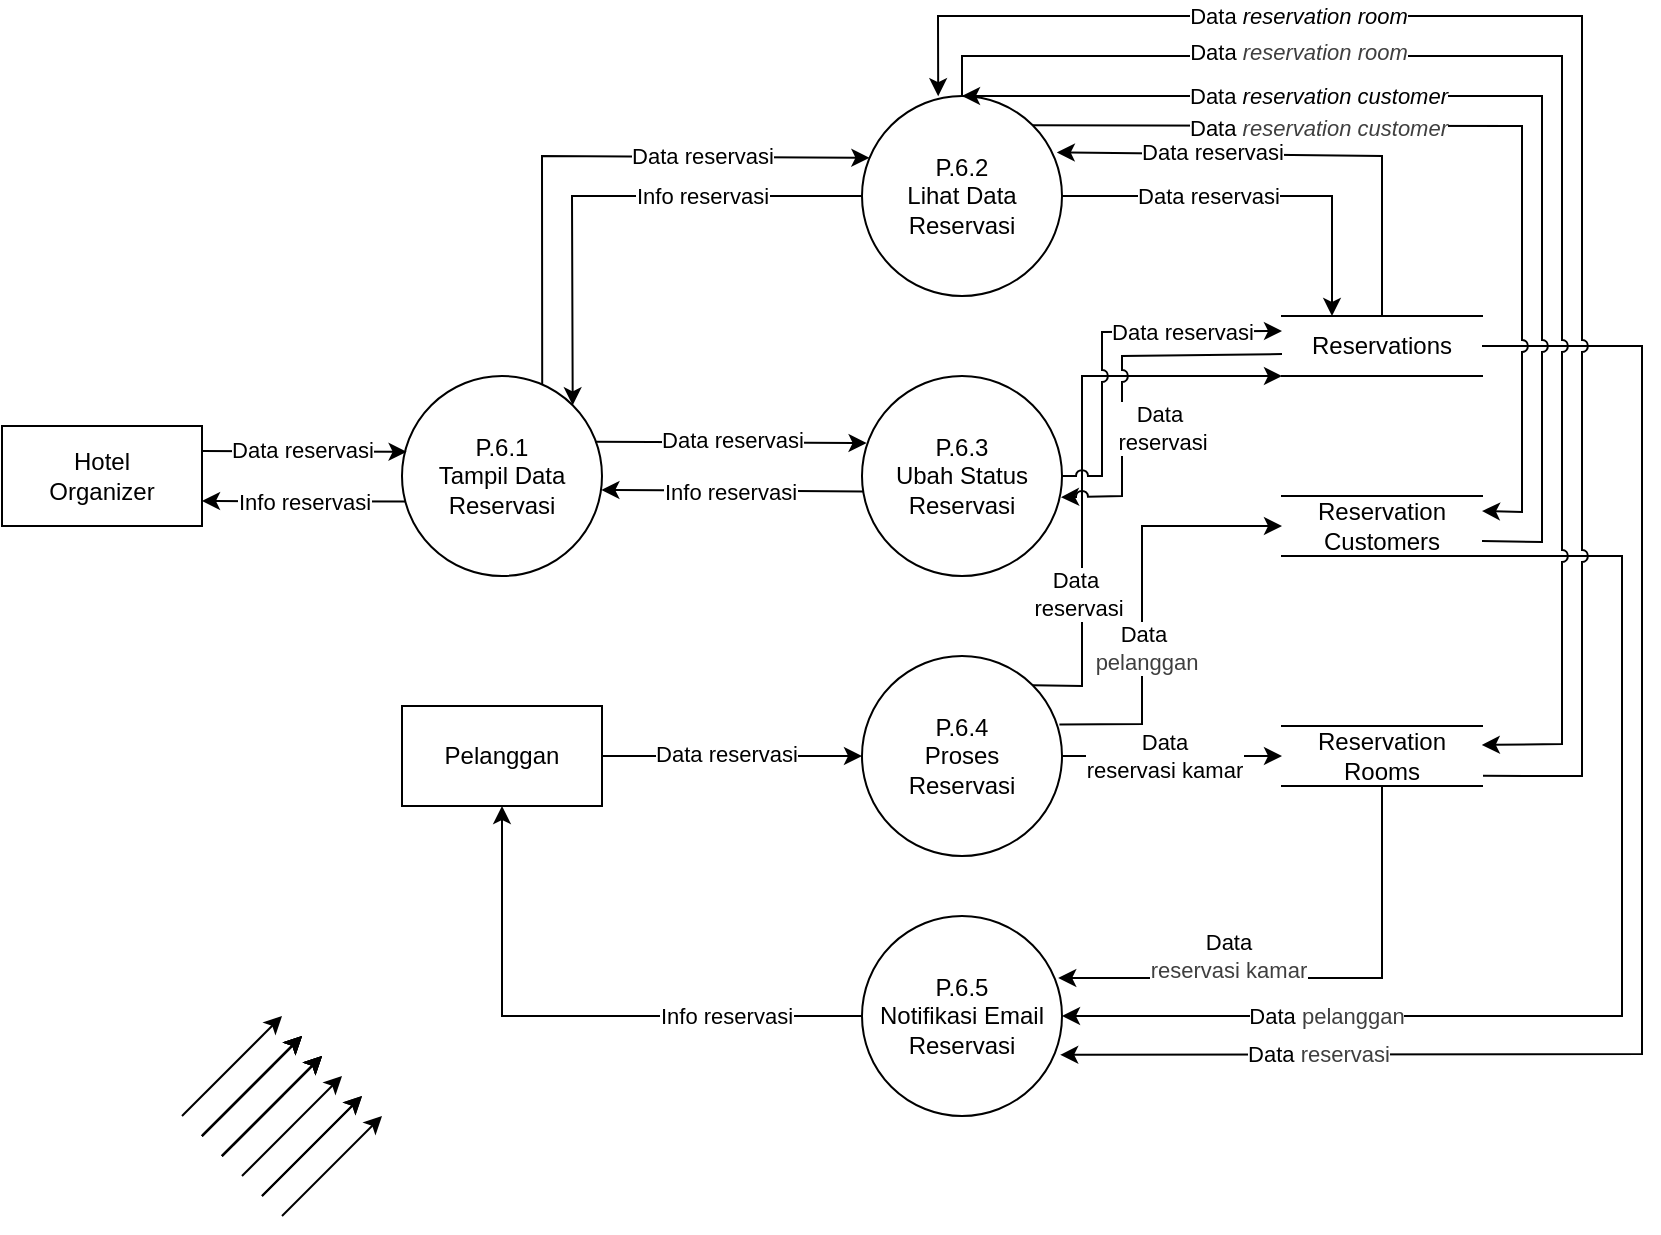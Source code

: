 <mxfile>
    <diagram id="VbZlhddtmWWC4KqhwTg3" name="Page-1">
        <mxGraphModel dx="1094" dy="572" grid="1" gridSize="10" guides="1" tooltips="1" connect="1" arrows="1" fold="1" page="1" pageScale="1" pageWidth="850" pageHeight="1100" math="0" shadow="0">
            <root>
                <mxCell id="0"/>
                <mxCell id="1" parent="0"/>
                <mxCell id="2" value="P.6.1&lt;div&gt;Tampil Data&lt;/div&gt;&lt;div&gt;Reservasi&lt;/div&gt;" style="shape=ellipse;html=1;dashed=0;whiteSpace=wrap;aspect=fixed;perimeter=ellipsePerimeter;" vertex="1" parent="1">
                    <mxGeometry x="260" y="280" width="100" height="100" as="geometry"/>
                </mxCell>
                <mxCell id="4" value="P.6.2&lt;div&gt;Lihat Data&lt;/div&gt;&lt;div&gt;Reservasi&lt;/div&gt;" style="shape=ellipse;html=1;dashed=0;whiteSpace=wrap;aspect=fixed;perimeter=ellipsePerimeter;" vertex="1" parent="1">
                    <mxGeometry x="490" y="140" width="100" height="100" as="geometry"/>
                </mxCell>
                <mxCell id="5" value="P.6.3&lt;div&gt;Ubah Status&lt;/div&gt;&lt;div&gt;Reservasi&lt;/div&gt;" style="shape=ellipse;html=1;dashed=0;whiteSpace=wrap;aspect=fixed;perimeter=ellipsePerimeter;" vertex="1" parent="1">
                    <mxGeometry x="490" y="280" width="100" height="100" as="geometry"/>
                </mxCell>
                <mxCell id="6" value="P.6.4&lt;div&gt;Proses&lt;br&gt;&lt;div&gt;Reservasi&lt;/div&gt;&lt;/div&gt;" style="shape=ellipse;html=1;dashed=0;whiteSpace=wrap;aspect=fixed;perimeter=ellipsePerimeter;" vertex="1" parent="1">
                    <mxGeometry x="490" y="420" width="100" height="100" as="geometry"/>
                </mxCell>
                <mxCell id="7" value="Hotel&lt;div&gt;Organizer&lt;/div&gt;" style="html=1;dashed=0;whiteSpace=wrap;" vertex="1" parent="1">
                    <mxGeometry x="60" y="305" width="100" height="50" as="geometry"/>
                </mxCell>
                <mxCell id="8" value="" style="endArrow=classic;html=1;rounded=0;curved=0;jumpStyle=arc;exitX=0.701;exitY=0.04;exitDx=0;exitDy=0;exitPerimeter=0;entryX=0.037;entryY=0.309;entryDx=0;entryDy=0;entryPerimeter=0;" edge="1" parent="1" source="2" target="4">
                    <mxGeometry width="50" height="50" relative="1" as="geometry">
                        <mxPoint x="370" y="440" as="sourcePoint"/>
                        <mxPoint x="420" y="390" as="targetPoint"/>
                        <Array as="points">
                            <mxPoint x="330" y="170"/>
                        </Array>
                    </mxGeometry>
                </mxCell>
                <mxCell id="46" value="Data reservasi" style="edgeLabel;html=1;align=center;verticalAlign=middle;resizable=0;points=[];" vertex="1" connectable="0" parent="8">
                    <mxGeometry x="0.269" y="1" relative="1" as="geometry">
                        <mxPoint x="18" as="offset"/>
                    </mxGeometry>
                </mxCell>
                <mxCell id="9" value="" style="endArrow=classic;html=1;rounded=0;curved=0;jumpStyle=arc;exitX=0.987;exitY=0.343;exitDx=0;exitDy=0;exitPerimeter=0;entryX=0;entryY=0.5;entryDx=0;entryDy=0;" edge="1" parent="1" source="6" target="54">
                    <mxGeometry width="50" height="50" relative="1" as="geometry">
                        <mxPoint x="700" y="575" as="sourcePoint"/>
                        <mxPoint x="750" y="525" as="targetPoint"/>
                        <Array as="points">
                            <mxPoint x="630" y="454"/>
                            <mxPoint x="630" y="355"/>
                        </Array>
                    </mxGeometry>
                </mxCell>
                <mxCell id="65" value="&lt;span style=&quot;scrollbar-color: rgb(226, 226, 226) rgb(251, 251, 251); color: rgb(0, 0, 0);&quot;&gt;Data&amp;nbsp;&lt;/span&gt;&lt;div style=&quot;scrollbar-color: rgb(226, 226, 226) rgb(251, 251, 251); color: rgb(63, 63, 63);&quot;&gt;pelanggan&lt;/div&gt;" style="edgeLabel;html=1;align=center;verticalAlign=middle;resizable=0;points=[];" vertex="1" connectable="0" parent="9">
                    <mxGeometry x="-0.244" y="-2" relative="1" as="geometry">
                        <mxPoint as="offset"/>
                    </mxGeometry>
                </mxCell>
                <mxCell id="10" value="" style="endArrow=classic;html=1;rounded=0;curved=0;jumpStyle=arc;exitX=0;exitY=0.5;exitDx=0;exitDy=0;entryX=1;entryY=0;entryDx=0;entryDy=0;" edge="1" parent="1" source="4" target="2">
                    <mxGeometry width="50" height="50" relative="1" as="geometry">
                        <mxPoint x="180" y="550" as="sourcePoint"/>
                        <mxPoint x="230" y="500" as="targetPoint"/>
                        <Array as="points">
                            <mxPoint x="450" y="190"/>
                            <mxPoint x="345" y="190"/>
                        </Array>
                    </mxGeometry>
                </mxCell>
                <mxCell id="45" value="Info reservasi" style="edgeLabel;html=1;align=center;verticalAlign=middle;resizable=0;points=[];" vertex="1" connectable="0" parent="10">
                    <mxGeometry x="-0.255" y="-1" relative="1" as="geometry">
                        <mxPoint x="13" y="1" as="offset"/>
                    </mxGeometry>
                </mxCell>
                <mxCell id="11" value="" style="endArrow=classic;html=1;rounded=0;curved=0;jumpStyle=arc;exitX=1;exitY=0;exitDx=0;exitDy=0;entryX=0;entryY=1;entryDx=0;entryDy=0;" edge="1" parent="1" source="6" target="53">
                    <mxGeometry width="50" height="50" relative="1" as="geometry">
                        <mxPoint x="710" y="560" as="sourcePoint"/>
                        <mxPoint x="760" y="510" as="targetPoint"/>
                        <Array as="points">
                            <mxPoint x="600" y="435"/>
                            <mxPoint x="600" y="280"/>
                        </Array>
                    </mxGeometry>
                </mxCell>
                <mxCell id="64" value="&lt;span style=&quot;scrollbar-color: rgb(226, 226, 226) rgb(251, 251, 251); color: rgb(0, 0, 0);&quot;&gt;Data&amp;nbsp;&lt;/span&gt;&lt;div style=&quot;color: rgb(63, 63, 63); scrollbar-color: rgb(226, 226, 226) rgb(251, 251, 251);&quot;&gt;&lt;span style=&quot;scrollbar-color: rgb(226, 226, 226) rgb(251, 251, 251); color: rgb(0, 0, 0);&quot;&gt;reservasi&lt;/span&gt;&lt;/div&gt;" style="edgeLabel;html=1;align=center;verticalAlign=middle;resizable=0;points=[];" vertex="1" connectable="0" parent="11">
                    <mxGeometry x="-0.496" y="2" relative="1" as="geometry">
                        <mxPoint as="offset"/>
                    </mxGeometry>
                </mxCell>
                <mxCell id="12" value="" style="endArrow=classic;html=1;rounded=0;curved=0;jumpStyle=arc;" edge="1" parent="1">
                    <mxGeometry width="50" height="50" relative="1" as="geometry">
                        <mxPoint x="150" y="650" as="sourcePoint"/>
                        <mxPoint x="200" y="600" as="targetPoint"/>
                    </mxGeometry>
                </mxCell>
                <mxCell id="13" value="" style="endArrow=classic;html=1;rounded=0;curved=0;jumpStyle=arc;entryX=1;entryY=0.75;entryDx=0;entryDy=0;exitX=0.019;exitY=0.628;exitDx=0;exitDy=0;exitPerimeter=0;" edge="1" parent="1" source="2" target="7">
                    <mxGeometry width="50" height="50" relative="1" as="geometry">
                        <mxPoint x="130" y="630" as="sourcePoint"/>
                        <mxPoint x="180" y="580" as="targetPoint"/>
                    </mxGeometry>
                </mxCell>
                <mxCell id="44" value="Info reservasi" style="edgeLabel;html=1;align=center;verticalAlign=middle;resizable=0;points=[];" vertex="1" connectable="0" parent="13">
                    <mxGeometry x="-0.105" relative="1" as="geometry">
                        <mxPoint x="-6" as="offset"/>
                    </mxGeometry>
                </mxCell>
                <mxCell id="14" value="" style="endArrow=classic;html=1;rounded=0;curved=0;jumpStyle=arc;entryX=0.5;entryY=1;entryDx=0;entryDy=0;exitX=0;exitY=0.5;exitDx=0;exitDy=0;" edge="1" parent="1" source="50" target="47">
                    <mxGeometry width="50" height="50" relative="1" as="geometry">
                        <mxPoint x="340" y="650" as="sourcePoint"/>
                        <mxPoint x="390" y="600" as="targetPoint"/>
                        <Array as="points">
                            <mxPoint x="310" y="600"/>
                        </Array>
                    </mxGeometry>
                </mxCell>
                <mxCell id="52" value="Info reservasi" style="edgeLabel;html=1;align=center;verticalAlign=middle;resizable=0;points=[];" vertex="1" connectable="0" parent="14">
                    <mxGeometry x="-0.268" y="-1" relative="1" as="geometry">
                        <mxPoint x="36" y="1" as="offset"/>
                    </mxGeometry>
                </mxCell>
                <mxCell id="15" value="" style="endArrow=classic;html=1;rounded=0;curved=0;jumpStyle=arc;exitX=1;exitY=1;exitDx=0;exitDy=0;entryX=1;entryY=0.5;entryDx=0;entryDy=0;" edge="1" parent="1" source="54" target="50">
                    <mxGeometry width="50" height="50" relative="1" as="geometry">
                        <mxPoint x="1040" y="495" as="sourcePoint"/>
                        <mxPoint x="1090" y="445" as="targetPoint"/>
                        <Array as="points">
                            <mxPoint x="870" y="370"/>
                            <mxPoint x="870" y="600"/>
                        </Array>
                    </mxGeometry>
                </mxCell>
                <mxCell id="68" value="&lt;span style=&quot;scrollbar-color: rgb(226, 226, 226) rgb(251, 251, 251); color: rgb(0, 0, 0);&quot;&gt;Data&amp;nbsp;&lt;/span&gt;&lt;span style=&quot;color: rgb(63, 63, 63); background-color: light-dark(#ffffff, var(--ge-dark-color, #121212));&quot;&gt;pelanggan&lt;/span&gt;" style="edgeLabel;html=1;align=center;verticalAlign=middle;resizable=0;points=[];" vertex="1" connectable="0" parent="15">
                    <mxGeometry x="0.545" y="1" relative="1" as="geometry">
                        <mxPoint y="-1" as="offset"/>
                    </mxGeometry>
                </mxCell>
                <mxCell id="16" value="" style="endArrow=classic;html=1;rounded=0;curved=0;jumpStyle=arc;" edge="1" parent="1">
                    <mxGeometry width="50" height="50" relative="1" as="geometry">
                        <mxPoint x="160" y="660" as="sourcePoint"/>
                        <mxPoint x="210" y="610" as="targetPoint"/>
                    </mxGeometry>
                </mxCell>
                <mxCell id="17" value="" style="endArrow=classic;html=1;rounded=0;curved=0;jumpStyle=arc;exitX=1;exitY=0.5;exitDx=0;exitDy=0;entryX=0;entryY=0.5;entryDx=0;entryDy=0;" edge="1" parent="1" source="47" target="6">
                    <mxGeometry width="50" height="50" relative="1" as="geometry">
                        <mxPoint x="375" y="580" as="sourcePoint"/>
                        <mxPoint x="425" y="530" as="targetPoint"/>
                    </mxGeometry>
                </mxCell>
                <mxCell id="51" value="Data reservasi" style="edgeLabel;html=1;align=center;verticalAlign=middle;resizable=0;points=[];" vertex="1" connectable="0" parent="17">
                    <mxGeometry x="-0.159" y="1" relative="1" as="geometry">
                        <mxPoint x="7" as="offset"/>
                    </mxGeometry>
                </mxCell>
                <mxCell id="18" value="" style="endArrow=classic;html=1;rounded=0;curved=0;jumpStyle=arc;exitX=1;exitY=0.5;exitDx=0;exitDy=0;entryX=0.991;entryY=0.694;entryDx=0;entryDy=0;entryPerimeter=0;" edge="1" parent="1" source="53" target="50">
                    <mxGeometry width="50" height="50" relative="1" as="geometry">
                        <mxPoint x="1030" y="625" as="sourcePoint"/>
                        <mxPoint x="1080" y="575" as="targetPoint"/>
                        <Array as="points">
                            <mxPoint x="880" y="265"/>
                            <mxPoint x="880" y="619"/>
                        </Array>
                    </mxGeometry>
                </mxCell>
                <mxCell id="69" value="&lt;span style=&quot;scrollbar-color: rgb(226, 226, 226) rgb(251, 251, 251); color: rgb(0, 0, 0);&quot;&gt;Data&amp;nbsp;&lt;/span&gt;&lt;span style=&quot;color: rgb(63, 63, 63); background-color: light-dark(#ffffff, var(--ge-dark-color, #121212));&quot;&gt;reservasi&lt;/span&gt;" style="edgeLabel;html=1;align=center;verticalAlign=middle;resizable=0;points=[];" vertex="1" connectable="0" parent="18">
                    <mxGeometry x="0.644" relative="1" as="geometry">
                        <mxPoint as="offset"/>
                    </mxGeometry>
                </mxCell>
                <mxCell id="19" value="" style="endArrow=classic;html=1;rounded=0;curved=0;jumpStyle=arc;" edge="1" parent="1">
                    <mxGeometry width="50" height="50" relative="1" as="geometry">
                        <mxPoint x="160" y="660" as="sourcePoint"/>
                        <mxPoint x="210" y="610" as="targetPoint"/>
                    </mxGeometry>
                </mxCell>
                <mxCell id="20" value="" style="endArrow=classic;html=1;rounded=0;curved=0;jumpStyle=arc;" edge="1" parent="1">
                    <mxGeometry width="50" height="50" relative="1" as="geometry">
                        <mxPoint x="170" y="670" as="sourcePoint"/>
                        <mxPoint x="220" y="620" as="targetPoint"/>
                    </mxGeometry>
                </mxCell>
                <mxCell id="21" value="" style="endArrow=classic;html=1;rounded=0;curved=0;jumpStyle=arc;exitX=0.966;exitY=0.329;exitDx=0;exitDy=0;exitPerimeter=0;entryX=0.023;entryY=0.335;entryDx=0;entryDy=0;entryPerimeter=0;" edge="1" parent="1" source="2" target="5">
                    <mxGeometry width="50" height="50" relative="1" as="geometry">
                        <mxPoint x="360" y="313" as="sourcePoint"/>
                        <mxPoint x="490" y="313" as="targetPoint"/>
                    </mxGeometry>
                </mxCell>
                <mxCell id="48" value="Data reservasi" style="edgeLabel;html=1;align=center;verticalAlign=middle;resizable=0;points=[];" vertex="1" connectable="0" parent="21">
                    <mxGeometry x="-0.35" y="3" relative="1" as="geometry">
                        <mxPoint x="24" y="2" as="offset"/>
                    </mxGeometry>
                </mxCell>
                <mxCell id="22" value="" style="endArrow=classic;html=1;rounded=0;curved=0;jumpStyle=arc;exitX=1;exitY=0.5;exitDx=0;exitDy=0;entryX=0;entryY=0.5;entryDx=0;entryDy=0;" edge="1" parent="1" source="6" target="55">
                    <mxGeometry width="50" height="50" relative="1" as="geometry">
                        <mxPoint x="710" y="590" as="sourcePoint"/>
                        <mxPoint x="760" y="540" as="targetPoint"/>
                    </mxGeometry>
                </mxCell>
                <mxCell id="66" value="Data&lt;div&gt;reservasi kamar&lt;/div&gt;" style="edgeLabel;html=1;align=center;verticalAlign=middle;resizable=0;points=[];" vertex="1" connectable="0" parent="22">
                    <mxGeometry x="-0.248" y="1" relative="1" as="geometry">
                        <mxPoint x="9" y="1" as="offset"/>
                    </mxGeometry>
                </mxCell>
                <mxCell id="23" value="" style="endArrow=classic;html=1;rounded=0;curved=0;jumpStyle=arc;" edge="1" parent="1">
                    <mxGeometry width="50" height="50" relative="1" as="geometry">
                        <mxPoint x="160" y="660" as="sourcePoint"/>
                        <mxPoint x="210" y="610" as="targetPoint"/>
                    </mxGeometry>
                </mxCell>
                <mxCell id="24" value="" style="endArrow=classic;html=1;rounded=0;curved=0;jumpStyle=arc;" edge="1" parent="1">
                    <mxGeometry width="50" height="50" relative="1" as="geometry">
                        <mxPoint x="170" y="670" as="sourcePoint"/>
                        <mxPoint x="220" y="620" as="targetPoint"/>
                    </mxGeometry>
                </mxCell>
                <mxCell id="25" value="" style="endArrow=classic;html=1;rounded=0;curved=0;jumpStyle=arc;" edge="1" parent="1">
                    <mxGeometry width="50" height="50" relative="1" as="geometry">
                        <mxPoint x="180" y="680" as="sourcePoint"/>
                        <mxPoint x="230" y="630" as="targetPoint"/>
                    </mxGeometry>
                </mxCell>
                <mxCell id="26" value="" style="endArrow=classic;html=1;rounded=0;curved=0;jumpStyle=arc;exitX=1;exitY=0.25;exitDx=0;exitDy=0;entryX=0.023;entryY=0.379;entryDx=0;entryDy=0;entryPerimeter=0;" edge="1" parent="1" source="7" target="2">
                    <mxGeometry width="50" height="50" relative="1" as="geometry">
                        <mxPoint x="180" y="400" as="sourcePoint"/>
                        <mxPoint x="230" y="350" as="targetPoint"/>
                    </mxGeometry>
                </mxCell>
                <mxCell id="43" value="Data reservasi" style="edgeLabel;html=1;align=center;verticalAlign=middle;resizable=0;points=[];" vertex="1" connectable="0" parent="26">
                    <mxGeometry x="-0.306" y="1" relative="1" as="geometry">
                        <mxPoint x="14" as="offset"/>
                    </mxGeometry>
                </mxCell>
                <mxCell id="27" value="" style="endArrow=classic;html=1;rounded=0;curved=0;jumpStyle=arc;exitX=1;exitY=0.75;exitDx=0;exitDy=0;entryX=0.5;entryY=0;entryDx=0;entryDy=0;" edge="1" parent="1" source="54" target="4">
                    <mxGeometry width="50" height="50" relative="1" as="geometry">
                        <mxPoint x="790" y="430" as="sourcePoint"/>
                        <mxPoint x="560" y="140" as="targetPoint"/>
                        <Array as="points">
                            <mxPoint x="830" y="363"/>
                            <mxPoint x="830" y="140"/>
                        </Array>
                    </mxGeometry>
                </mxCell>
                <mxCell id="58" value="Data &lt;i&gt;reservation customer&lt;/i&gt;" style="edgeLabel;html=1;align=center;verticalAlign=middle;resizable=0;points=[];" vertex="1" connectable="0" parent="27">
                    <mxGeometry x="0.479" relative="1" as="geometry">
                        <mxPoint x="36" as="offset"/>
                    </mxGeometry>
                </mxCell>
                <mxCell id="28" value="" style="endArrow=classic;html=1;rounded=0;curved=0;jumpStyle=arc;" edge="1" parent="1">
                    <mxGeometry width="50" height="50" relative="1" as="geometry">
                        <mxPoint x="160" y="660" as="sourcePoint"/>
                        <mxPoint x="210" y="610" as="targetPoint"/>
                    </mxGeometry>
                </mxCell>
                <mxCell id="29" value="" style="endArrow=classic;html=1;rounded=0;curved=0;jumpStyle=arc;" edge="1" parent="1">
                    <mxGeometry width="50" height="50" relative="1" as="geometry">
                        <mxPoint x="170" y="670" as="sourcePoint"/>
                        <mxPoint x="220" y="620" as="targetPoint"/>
                    </mxGeometry>
                </mxCell>
                <mxCell id="30" value="" style="endArrow=classic;html=1;rounded=0;curved=0;jumpStyle=arc;entryX=0.995;entryY=0.606;entryDx=0;entryDy=0;entryPerimeter=0;exitX=0.001;exitY=0.635;exitDx=0;exitDy=0;exitPerimeter=0;" edge="1" parent="1" source="53" target="5">
                    <mxGeometry width="50" height="50" relative="1" as="geometry">
                        <mxPoint x="670" y="320" as="sourcePoint"/>
                        <mxPoint x="640" y="380" as="targetPoint"/>
                        <Array as="points">
                            <mxPoint x="620" y="270"/>
                            <mxPoint x="620" y="340"/>
                        </Array>
                    </mxGeometry>
                </mxCell>
                <mxCell id="63" value="&lt;span style=&quot;color: rgb(0, 0, 0);&quot;&gt;Data&amp;nbsp;&lt;/span&gt;&lt;div&gt;&lt;span style=&quot;color: rgb(0, 0, 0);&quot;&gt;reservasi&lt;/span&gt;&lt;/div&gt;" style="edgeLabel;html=1;align=center;verticalAlign=middle;resizable=0;points=[];" vertex="1" connectable="0" parent="30">
                    <mxGeometry x="0.498" relative="1" as="geometry">
                        <mxPoint x="20" y="-20" as="offset"/>
                    </mxGeometry>
                </mxCell>
                <mxCell id="31" value="" style="endArrow=classic;html=1;rounded=0;curved=0;jumpStyle=arc;" edge="1" parent="1">
                    <mxGeometry width="50" height="50" relative="1" as="geometry">
                        <mxPoint x="190" y="690" as="sourcePoint"/>
                        <mxPoint x="240" y="640" as="targetPoint"/>
                    </mxGeometry>
                </mxCell>
                <mxCell id="32" value="" style="endArrow=classic;html=1;rounded=0;curved=0;jumpStyle=arc;entryX=0.997;entryY=0.57;entryDx=0;entryDy=0;entryPerimeter=0;exitX=0.005;exitY=0.577;exitDx=0;exitDy=0;exitPerimeter=0;" edge="1" parent="1" source="5" target="2">
                    <mxGeometry width="50" height="50" relative="1" as="geometry">
                        <mxPoint x="410" y="420" as="sourcePoint"/>
                        <mxPoint x="460" y="370" as="targetPoint"/>
                    </mxGeometry>
                </mxCell>
                <mxCell id="49" value="Info reservasi" style="edgeLabel;html=1;align=center;verticalAlign=middle;resizable=0;points=[];" vertex="1" connectable="0" parent="32">
                    <mxGeometry x="0.193" relative="1" as="geometry">
                        <mxPoint x="11" as="offset"/>
                    </mxGeometry>
                </mxCell>
                <mxCell id="33" value="" style="endArrow=classic;html=1;rounded=0;curved=0;jumpStyle=arc;exitX=0.5;exitY=0;exitDx=0;exitDy=0;entryX=0.974;entryY=0.282;entryDx=0;entryDy=0;entryPerimeter=0;" edge="1" parent="1" source="53" target="4">
                    <mxGeometry width="50" height="50" relative="1" as="geometry">
                        <mxPoint x="620" y="420" as="sourcePoint"/>
                        <mxPoint x="670" y="370" as="targetPoint"/>
                        <Array as="points">
                            <mxPoint x="750" y="170"/>
                        </Array>
                    </mxGeometry>
                </mxCell>
                <mxCell id="56" value="Data reservasi" style="edgeLabel;html=1;align=center;verticalAlign=middle;resizable=0;points=[];" vertex="1" connectable="0" parent="33">
                    <mxGeometry x="0.363" y="-1" relative="1" as="geometry">
                        <mxPoint as="offset"/>
                    </mxGeometry>
                </mxCell>
                <mxCell id="34" value="" style="endArrow=classic;html=1;rounded=0;curved=0;jumpStyle=arc;" edge="1" parent="1">
                    <mxGeometry width="50" height="50" relative="1" as="geometry">
                        <mxPoint x="170" y="670" as="sourcePoint"/>
                        <mxPoint x="220" y="620" as="targetPoint"/>
                    </mxGeometry>
                </mxCell>
                <mxCell id="35" value="" style="endArrow=classic;html=1;rounded=0;curved=0;jumpStyle=arc;entryX=0.25;entryY=0;entryDx=0;entryDy=0;exitX=1;exitY=0.5;exitDx=0;exitDy=0;" edge="1" parent="1" source="4" target="53">
                    <mxGeometry width="50" height="50" relative="1" as="geometry">
                        <mxPoint x="610" y="370" as="sourcePoint"/>
                        <mxPoint x="660" y="320" as="targetPoint"/>
                        <Array as="points">
                            <mxPoint x="725" y="190"/>
                        </Array>
                    </mxGeometry>
                </mxCell>
                <mxCell id="57" value="&lt;span style=&quot;color: rgb(0, 0, 0);&quot;&gt;Data reservasi&lt;/span&gt;" style="edgeLabel;html=1;align=center;verticalAlign=middle;resizable=0;points=[];" vertex="1" connectable="0" parent="35">
                    <mxGeometry x="-0.256" y="-2" relative="1" as="geometry">
                        <mxPoint y="-2" as="offset"/>
                    </mxGeometry>
                </mxCell>
                <mxCell id="36" value="" style="endArrow=classic;html=1;rounded=0;curved=0;jumpStyle=arc;" edge="1" parent="1">
                    <mxGeometry width="50" height="50" relative="1" as="geometry">
                        <mxPoint x="190" y="690" as="sourcePoint"/>
                        <mxPoint x="240" y="640" as="targetPoint"/>
                    </mxGeometry>
                </mxCell>
                <mxCell id="37" value="" style="endArrow=classic;html=1;rounded=0;curved=0;jumpStyle=arc;" edge="1" parent="1">
                    <mxGeometry width="50" height="50" relative="1" as="geometry">
                        <mxPoint x="200" y="700" as="sourcePoint"/>
                        <mxPoint x="250" y="650" as="targetPoint"/>
                    </mxGeometry>
                </mxCell>
                <mxCell id="38" value="" style="endArrow=classic;html=1;rounded=0;curved=0;jumpStyle=arc;exitX=1;exitY=0.5;exitDx=0;exitDy=0;entryX=0;entryY=0.25;entryDx=0;entryDy=0;" edge="1" parent="1" source="5" target="53">
                    <mxGeometry width="50" height="50" relative="1" as="geometry">
                        <mxPoint x="600" y="370" as="sourcePoint"/>
                        <mxPoint x="650" y="320" as="targetPoint"/>
                        <Array as="points">
                            <mxPoint x="610" y="330"/>
                            <mxPoint x="610" y="258"/>
                        </Array>
                    </mxGeometry>
                </mxCell>
                <mxCell id="62" value="Data reservasi" style="edgeLabel;html=1;align=center;verticalAlign=middle;resizable=0;points=[];" vertex="1" connectable="0" parent="38">
                    <mxGeometry x="0.204" relative="1" as="geometry">
                        <mxPoint x="22" as="offset"/>
                    </mxGeometry>
                </mxCell>
                <mxCell id="39" value="" style="endArrow=classic;html=1;rounded=0;curved=0;jumpStyle=arc;entryX=0.999;entryY=0.316;entryDx=0;entryDy=0;exitX=0.5;exitY=0;exitDx=0;exitDy=0;entryPerimeter=0;" edge="1" parent="1" source="4" target="55">
                    <mxGeometry width="50" height="50" relative="1" as="geometry">
                        <mxPoint x="700" y="545" as="sourcePoint"/>
                        <mxPoint x="750" y="495" as="targetPoint"/>
                        <Array as="points">
                            <mxPoint x="540" y="120"/>
                            <mxPoint x="840" y="120"/>
                            <mxPoint x="840" y="464"/>
                        </Array>
                    </mxGeometry>
                </mxCell>
                <mxCell id="61" value="&lt;span style=&quot;color: rgb(0, 0, 0);&quot;&gt;Data&amp;nbsp;&lt;/span&gt;&lt;i style=&quot;color: rgb(63, 63, 63); scrollbar-color: rgb(226, 226, 226) rgb(251, 251, 251);&quot;&gt;reservation room&lt;/i&gt;" style="edgeLabel;html=1;align=center;verticalAlign=middle;resizable=0;points=[];" vertex="1" connectable="0" parent="39">
                    <mxGeometry x="-0.502" y="2" relative="1" as="geometry">
                        <mxPoint x="12" as="offset"/>
                    </mxGeometry>
                </mxCell>
                <mxCell id="40" value="" style="endArrow=classic;html=1;rounded=0;curved=0;jumpStyle=arc;exitX=1;exitY=0;exitDx=0;exitDy=0;entryX=1;entryY=0.25;entryDx=0;entryDy=0;" edge="1" parent="1" source="4" target="54">
                    <mxGeometry width="50" height="50" relative="1" as="geometry">
                        <mxPoint x="610" y="160" as="sourcePoint"/>
                        <mxPoint x="660" y="110" as="targetPoint"/>
                        <Array as="points">
                            <mxPoint x="820" y="155"/>
                            <mxPoint x="820" y="348"/>
                        </Array>
                    </mxGeometry>
                </mxCell>
                <mxCell id="59" value="&lt;span style=&quot;color: rgb(0, 0, 0);&quot;&gt;Data&amp;nbsp;&lt;/span&gt;&lt;i style=&quot;color: rgb(63, 63, 63); scrollbar-color: rgb(226, 226, 226) rgb(251, 251, 251);&quot;&gt;reservation customer&lt;/i&gt;" style="edgeLabel;html=1;align=center;verticalAlign=middle;resizable=0;points=[];" vertex="1" connectable="0" parent="40">
                    <mxGeometry x="-0.377" y="-1" relative="1" as="geometry">
                        <mxPoint as="offset"/>
                    </mxGeometry>
                </mxCell>
                <mxCell id="41" value="" style="endArrow=classic;html=1;rounded=0;curved=0;jumpStyle=arc;exitX=0.5;exitY=1;exitDx=0;exitDy=0;entryX=0.981;entryY=0.31;entryDx=0;entryDy=0;entryPerimeter=0;" edge="1" parent="1" source="55" target="50">
                    <mxGeometry width="50" height="50" relative="1" as="geometry">
                        <mxPoint x="590" y="730" as="sourcePoint"/>
                        <mxPoint x="640" y="680" as="targetPoint"/>
                        <Array as="points">
                            <mxPoint x="750" y="581"/>
                        </Array>
                    </mxGeometry>
                </mxCell>
                <mxCell id="67" value="&lt;span style=&quot;color: rgb(0, 0, 0);&quot;&gt;Data&lt;/span&gt;&lt;div style=&quot;color: rgb(63, 63, 63); scrollbar-color: rgb(226, 226, 226) rgb(251, 251, 251);&quot;&gt;reservasi kamar&lt;/div&gt;" style="edgeLabel;html=1;align=center;verticalAlign=middle;resizable=0;points=[];" vertex="1" connectable="0" parent="41">
                    <mxGeometry x="0.345" y="1" relative="1" as="geometry">
                        <mxPoint y="-12" as="offset"/>
                    </mxGeometry>
                </mxCell>
                <mxCell id="42" value="" style="endArrow=classic;html=1;rounded=0;curved=0;jumpStyle=arc;exitX=1.005;exitY=0.83;exitDx=0;exitDy=0;entryX=0.381;entryY=0.001;entryDx=0;entryDy=0;entryPerimeter=0;exitPerimeter=0;" edge="1" parent="1" source="55" target="4">
                    <mxGeometry width="50" height="50" relative="1" as="geometry">
                        <mxPoint x="730" y="570" as="sourcePoint"/>
                        <mxPoint x="780" y="520" as="targetPoint"/>
                        <Array as="points">
                            <mxPoint x="850" y="480"/>
                            <mxPoint x="850" y="100"/>
                            <mxPoint x="528" y="100"/>
                        </Array>
                    </mxGeometry>
                </mxCell>
                <mxCell id="60" value="Data &lt;i&gt;reservation room&lt;/i&gt;" style="edgeLabel;html=1;align=center;verticalAlign=middle;resizable=0;points=[];" vertex="1" connectable="0" parent="42">
                    <mxGeometry x="0.559" relative="1" as="geometry">
                        <mxPoint x="45" as="offset"/>
                    </mxGeometry>
                </mxCell>
                <mxCell id="47" value="Pelanggan" style="html=1;dashed=0;whiteSpace=wrap;" vertex="1" parent="1">
                    <mxGeometry x="260" y="445" width="100" height="50" as="geometry"/>
                </mxCell>
                <mxCell id="50" value="P.6.5&lt;div&gt;Notifikasi Email&lt;br&gt;&lt;div&gt;Reservasi&lt;/div&gt;&lt;/div&gt;" style="shape=ellipse;html=1;dashed=0;whiteSpace=wrap;aspect=fixed;perimeter=ellipsePerimeter;" vertex="1" parent="1">
                    <mxGeometry x="490" y="550" width="100" height="100" as="geometry"/>
                </mxCell>
                <mxCell id="53" value="Reservations" style="html=1;dashed=0;whiteSpace=wrap;shape=partialRectangle;right=0;left=0;" vertex="1" parent="1">
                    <mxGeometry x="700" y="250" width="100" height="30" as="geometry"/>
                </mxCell>
                <mxCell id="54" value="Reservation&lt;div&gt;Customers&lt;/div&gt;" style="html=1;dashed=0;whiteSpace=wrap;shape=partialRectangle;right=0;left=0;" vertex="1" parent="1">
                    <mxGeometry x="700" y="340" width="100" height="30" as="geometry"/>
                </mxCell>
                <mxCell id="55" value="Reservation&lt;div&gt;Rooms&lt;/div&gt;" style="html=1;dashed=0;whiteSpace=wrap;shape=partialRectangle;right=0;left=0;" vertex="1" parent="1">
                    <mxGeometry x="700" y="455" width="100" height="30" as="geometry"/>
                </mxCell>
            </root>
        </mxGraphModel>
    </diagram>
</mxfile>